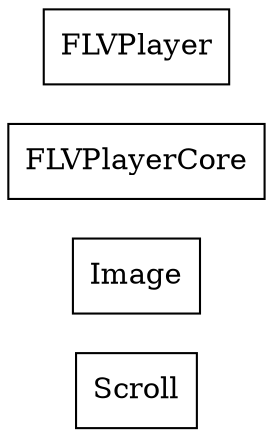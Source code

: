strict digraph class_diagram {
  rankdir=LR;
  TypeScroll[
    label="Scroll",
    URL="Scroll.html",
    tooltip="com.sekati.ui.Scroll",
    shape="record"
  ];
  TypeImage[
    label="Image",
    URL="Image.html",
    tooltip="com.sekati.ui.Image",
    shape="record"
  ];
  TypeFLVPlayerCore[
    label="FLVPlayerCore",
    URL="FLVPlayerCore.html",
    tooltip="com.sekati.ui.FLVPlayerCore",
    shape="record"
  ];
  TypeFLVPlayer[
    label="FLVPlayer",
    URL="FLVPlayer.html",
    tooltip="com.sekati.ui.FLVPlayer",
    shape="record"
  ];
}
